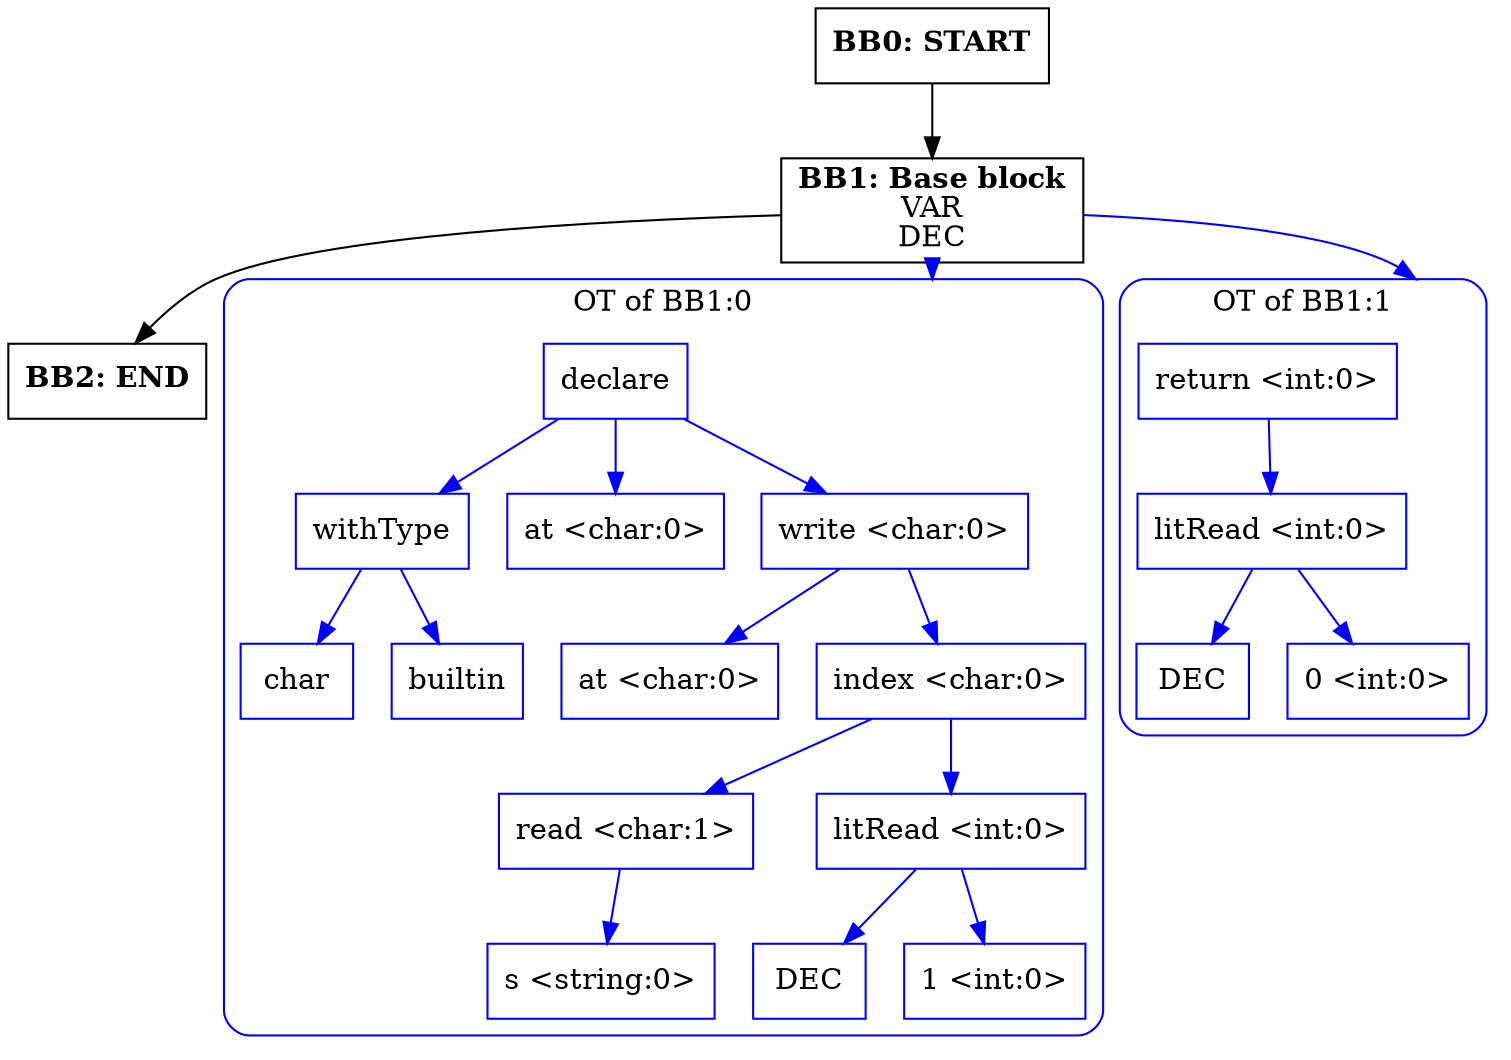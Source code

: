 digraph CFG {
    compound=true;
    graph [splines=true];
    node [shape=rectangle];

    BB2 [label=<<B>BB2: END</B><BR ALIGN="CENTER"/>>];
    BB1 [label=<<B>BB1: Base block</B><BR ALIGN="CENTER"/>VAR<BR ALIGN="CENTER"/>DEC<BR ALIGN="CENTER"/>>];
    subgraph cluster_instruction0 {
        label = "OT of BB1:0";
        style=rounded;
        color=blue;
        entry0 [shape=point, style=invis];
        node0 [label="declare", color=blue];
        node1 [label="withType", color=blue];
        node2 [label="char", color=blue];
        node1 -> node2[color=blue];
        node3 [label="builtin", color=blue];
        node1 -> node3[color=blue];
        node0 -> node1[color=blue];
        node4 [label="at <char:0>", color=blue];
        node0 -> node4[color=blue];
        node5 [label="write <char:0>", color=blue];
        node6 [label="at <char:0>", color=blue];
        node5 -> node6[color=blue];
        node7 [label="index <char:0>", color=blue];
        node8 [label="read <char:1>", color=blue];
        node9 [label="s <string:0>", color=blue];
        node8 -> node9[color=blue];
        node7 -> node8[color=blue];
        node10 [label="litRead <int:0>", color=blue];
        node11 [label="DEC", color=blue];
        node10 -> node11[color=blue];
        node12 [label="1 <int:0>", color=blue];
        node10 -> node12[color=blue];
        node7 -> node10[color=blue];
        node5 -> node7[color=blue];
        node0 -> node5[color=blue];
    }
    BB1 -> entry0 [lhead=cluster_instruction0, color=blue];
    subgraph cluster_instruction1 {
        label = "OT of BB1:1";
        style=rounded;
        color=blue;
        entry1 [shape=point, style=invis];
        node13 [label="return <int:0>", color=blue];
        node14 [label="litRead <int:0>", color=blue];
        node15 [label="DEC", color=blue];
        node14 -> node15[color=blue];
        node16 [label="0 <int:0>", color=blue];
        node14 -> node16[color=blue];
        node13 -> node14[color=blue];
    }
    BB1 -> entry1 [lhead=cluster_instruction1, color=blue];
    BB0 [label=<<B>BB0: START</B><BR ALIGN="CENTER"/>>];

    BB1 -> BB2;
    BB0 -> BB1;
}
